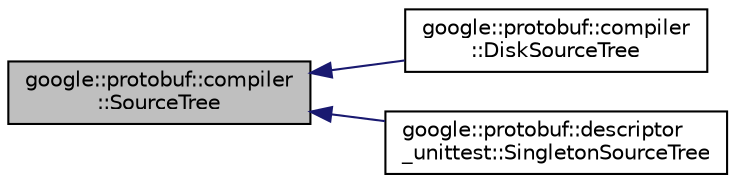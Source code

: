 digraph "google::protobuf::compiler::SourceTree"
{
 // LATEX_PDF_SIZE
  edge [fontname="Helvetica",fontsize="10",labelfontname="Helvetica",labelfontsize="10"];
  node [fontname="Helvetica",fontsize="10",shape=record];
  rankdir="LR";
  Node1 [label="google::protobuf::compiler\l::SourceTree",height=0.2,width=0.4,color="black", fillcolor="grey75", style="filled", fontcolor="black",tooltip=" "];
  Node1 -> Node2 [dir="back",color="midnightblue",fontsize="10",style="solid",fontname="Helvetica"];
  Node2 [label="google::protobuf::compiler\l::DiskSourceTree",height=0.2,width=0.4,color="black", fillcolor="white", style="filled",URL="$classgoogle_1_1protobuf_1_1compiler_1_1DiskSourceTree.html",tooltip=" "];
  Node1 -> Node3 [dir="back",color="midnightblue",fontsize="10",style="solid",fontname="Helvetica"];
  Node3 [label="google::protobuf::descriptor\l_unittest::SingletonSourceTree",height=0.2,width=0.4,color="black", fillcolor="white", style="filled",URL="$classgoogle_1_1protobuf_1_1descriptor__unittest_1_1SingletonSourceTree.html",tooltip=" "];
}
